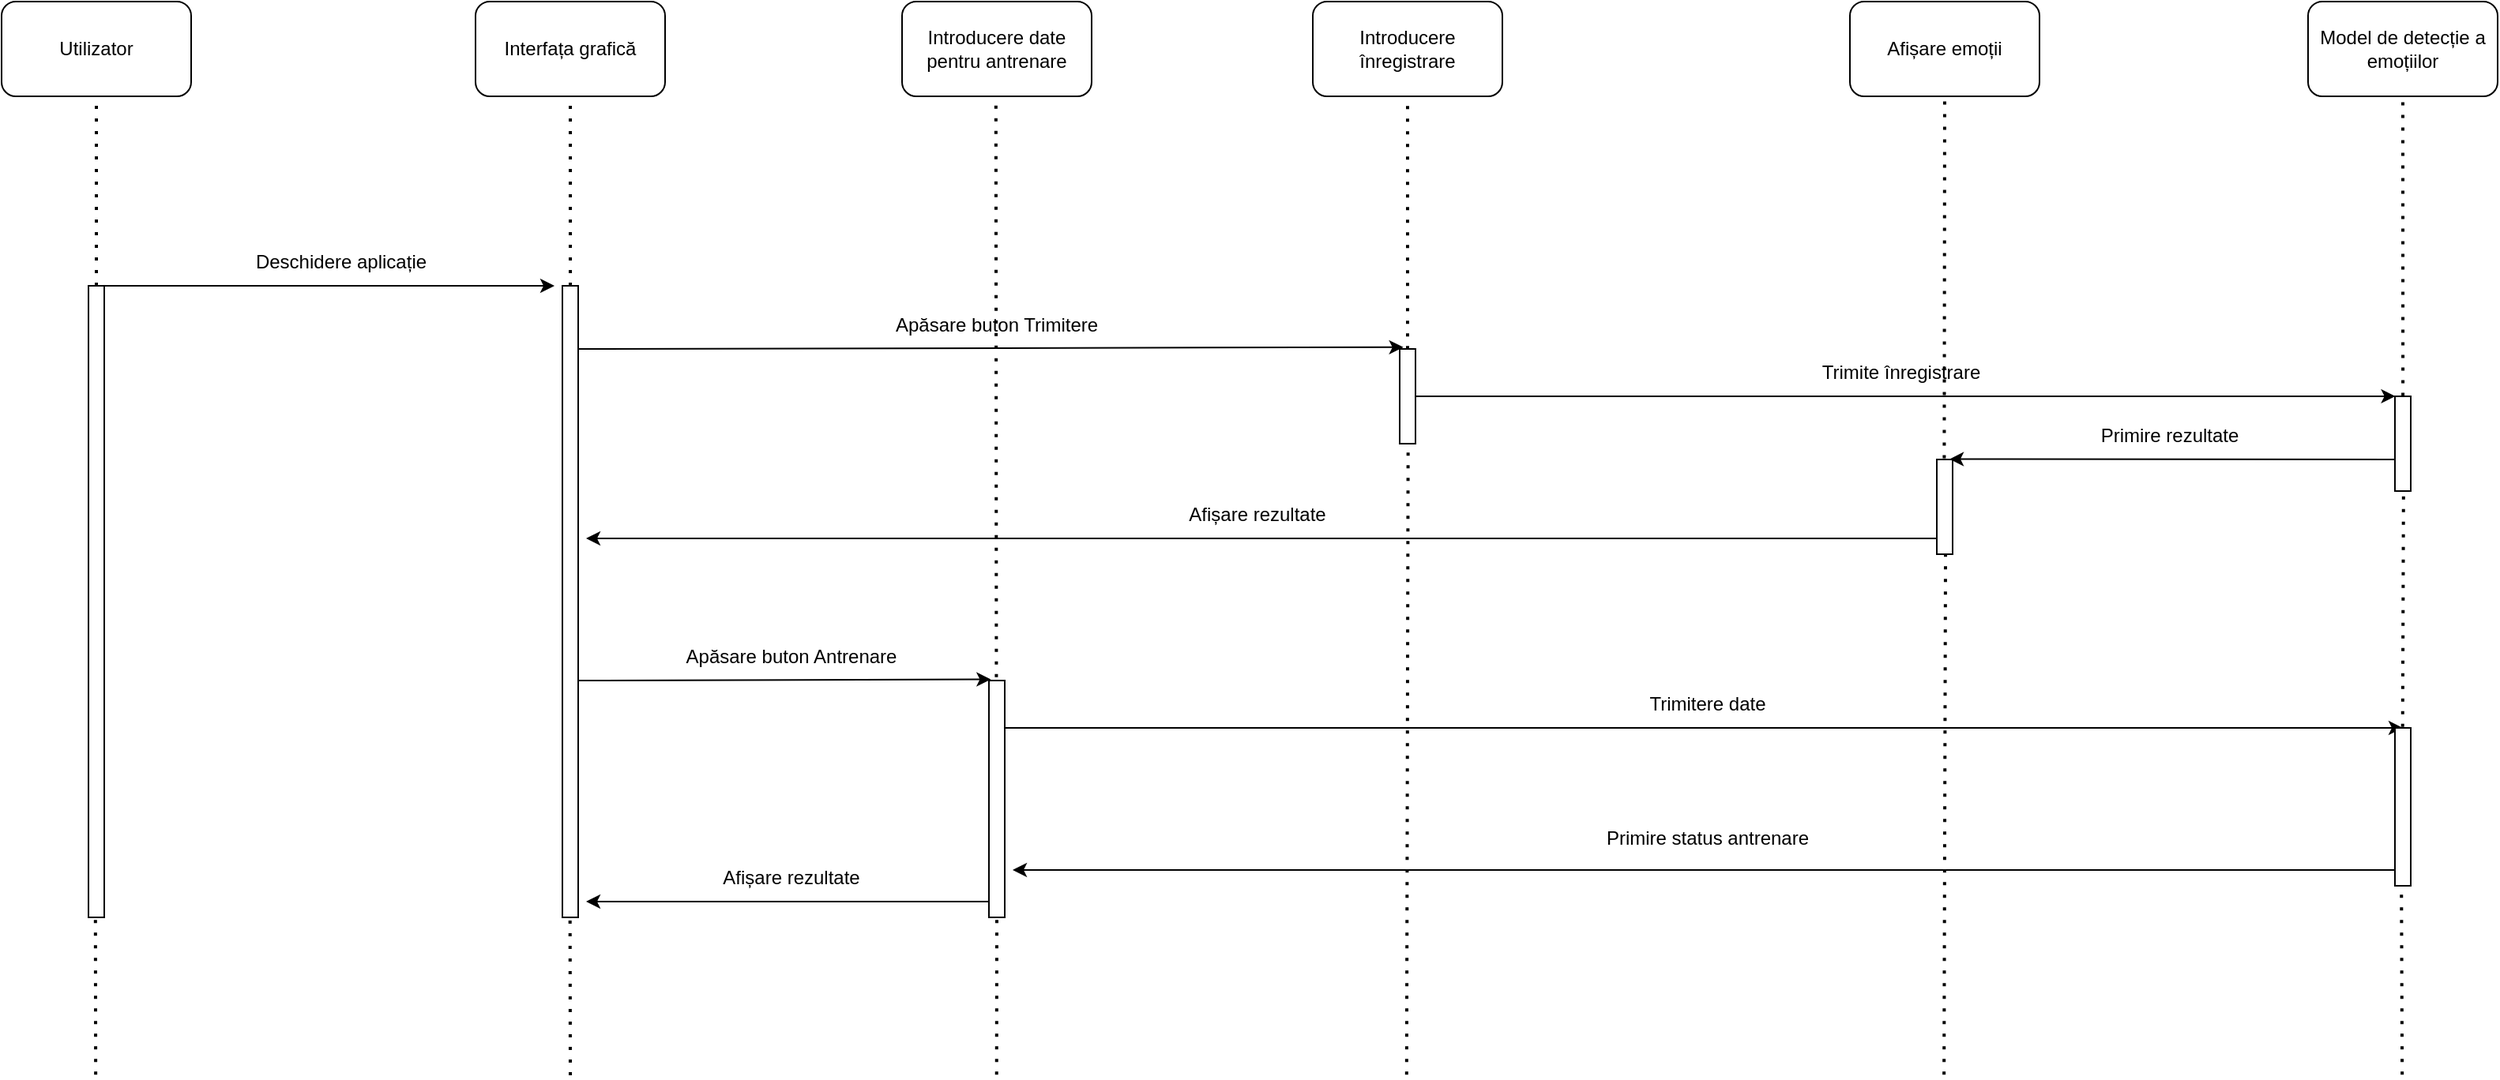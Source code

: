 <mxfile version="20.7.4" type="device"><diagram id="kgpKYQtTHZ0yAKxKKP6v" name="Page-1"><mxGraphModel dx="607" dy="367" grid="1" gridSize="10" guides="1" tooltips="1" connect="1" arrows="1" fold="1" page="1" pageScale="1" pageWidth="850" pageHeight="1100" math="0" shadow="0"><root><mxCell id="0"/><mxCell id="1" parent="0"/><mxCell id="aHb5kSLDLk11JFTJ4tIE-1" value="Utilizator" style="rounded=1;whiteSpace=wrap;html=1;" vertex="1" parent="1"><mxGeometry x="80" y="100" width="120" height="60" as="geometry"/></mxCell><mxCell id="aHb5kSLDLk11JFTJ4tIE-2" value="Interfața grafică" style="rounded=1;whiteSpace=wrap;html=1;" vertex="1" parent="1"><mxGeometry x="380" y="100" width="120" height="60" as="geometry"/></mxCell><mxCell id="aHb5kSLDLk11JFTJ4tIE-3" value="Introducere înregistrare" style="rounded=1;whiteSpace=wrap;html=1;" vertex="1" parent="1"><mxGeometry x="910" y="100" width="120" height="60" as="geometry"/></mxCell><mxCell id="aHb5kSLDLk11JFTJ4tIE-4" value="" style="endArrow=none;dashed=1;html=1;dashPattern=1 3;strokeWidth=2;rounded=0;entryX=0.5;entryY=1;entryDx=0;entryDy=0;" edge="1" parent="1" target="aHb5kSLDLk11JFTJ4tIE-1"><mxGeometry width="50" height="50" relative="1" as="geometry"><mxPoint x="140" y="280" as="sourcePoint"/><mxPoint x="160" y="220" as="targetPoint"/></mxGeometry></mxCell><mxCell id="aHb5kSLDLk11JFTJ4tIE-5" value="" style="endArrow=none;dashed=1;html=1;dashPattern=1 3;strokeWidth=2;rounded=0;entryX=0.5;entryY=1;entryDx=0;entryDy=0;" edge="1" parent="1" target="aHb5kSLDLk11JFTJ4tIE-2"><mxGeometry x="0.273" y="-230" width="50" height="50" relative="1" as="geometry"><mxPoint x="440" y="280" as="sourcePoint"/><mxPoint x="150" y="170" as="targetPoint"/><mxPoint as="offset"/></mxGeometry></mxCell><mxCell id="aHb5kSLDLk11JFTJ4tIE-6" value="" style="endArrow=none;dashed=1;html=1;dashPattern=1 3;strokeWidth=2;rounded=0;entryX=0.5;entryY=1;entryDx=0;entryDy=0;exitX=0.5;exitY=0.003;exitDx=0;exitDy=0;exitPerimeter=0;" edge="1" parent="1" source="aHb5kSLDLk11JFTJ4tIE-9" target="aHb5kSLDLk11JFTJ4tIE-3"><mxGeometry width="50" height="50" relative="1" as="geometry"><mxPoint x="970" y="280" as="sourcePoint"/><mxPoint x="380" y="180" as="targetPoint"/></mxGeometry></mxCell><mxCell id="aHb5kSLDLk11JFTJ4tIE-7" value="" style="html=1;points=[];perimeter=orthogonalPerimeter;" vertex="1" parent="1"><mxGeometry x="135" y="280" width="10" height="400" as="geometry"/></mxCell><mxCell id="aHb5kSLDLk11JFTJ4tIE-8" value="" style="html=1;points=[];perimeter=orthogonalPerimeter;" vertex="1" parent="1"><mxGeometry x="435" y="280" width="10" height="400" as="geometry"/></mxCell><mxCell id="aHb5kSLDLk11JFTJ4tIE-9" value="" style="html=1;points=[];perimeter=orthogonalPerimeter;" vertex="1" parent="1"><mxGeometry x="965" y="320" width="10" height="60" as="geometry"/></mxCell><mxCell id="aHb5kSLDLk11JFTJ4tIE-11" value="" style="endArrow=classic;html=1;rounded=0;" edge="1" parent="1" source="aHb5kSLDLk11JFTJ4tIE-7"><mxGeometry width="50" height="50" relative="1" as="geometry"><mxPoint x="200" y="300" as="sourcePoint"/><mxPoint x="430" y="280" as="targetPoint"/></mxGeometry></mxCell><mxCell id="aHb5kSLDLk11JFTJ4tIE-12" value="Deschidere aplicație" style="text;html=1;strokeColor=none;fillColor=none;align=center;verticalAlign=middle;whiteSpace=wrap;rounded=0;" vertex="1" parent="1"><mxGeometry x="230" y="250" width="130" height="30" as="geometry"/></mxCell><mxCell id="aHb5kSLDLk11JFTJ4tIE-13" value="" style="endArrow=classic;html=1;rounded=0;entryX=0.235;entryY=-0.018;entryDx=0;entryDy=0;entryPerimeter=0;" edge="1" parent="1" target="aHb5kSLDLk11JFTJ4tIE-9"><mxGeometry width="50" height="50" relative="1" as="geometry"><mxPoint x="445" y="320" as="sourcePoint"/><mxPoint x="950" y="320" as="targetPoint"/></mxGeometry></mxCell><mxCell id="aHb5kSLDLk11JFTJ4tIE-17" value="Apăsare buton Trimitere" style="text;html=1;strokeColor=none;fillColor=none;align=center;verticalAlign=middle;whiteSpace=wrap;rounded=0;" vertex="1" parent="1"><mxGeometry x="640" y="290" width="140" height="30" as="geometry"/></mxCell><mxCell id="aHb5kSLDLk11JFTJ4tIE-18" value="Afișare emoții" style="rounded=1;whiteSpace=wrap;html=1;" vertex="1" parent="1"><mxGeometry x="1250" y="100" width="120" height="60" as="geometry"/></mxCell><mxCell id="aHb5kSLDLk11JFTJ4tIE-19" value="" style="endArrow=none;dashed=1;html=1;dashPattern=1 3;strokeWidth=2;rounded=0;entryX=0.5;entryY=1;entryDx=0;entryDy=0;exitX=0.471;exitY=-0.012;exitDx=0;exitDy=0;exitPerimeter=0;" edge="1" parent="1" source="aHb5kSLDLk11JFTJ4tIE-20"><mxGeometry width="50" height="50" relative="1" as="geometry"><mxPoint x="1310" y="280" as="sourcePoint"/><mxPoint x="1310" y="160" as="targetPoint"/></mxGeometry></mxCell><mxCell id="aHb5kSLDLk11JFTJ4tIE-20" value="" style="html=1;points=[];perimeter=orthogonalPerimeter;" vertex="1" parent="1"><mxGeometry x="1305" y="390" width="10" height="60" as="geometry"/></mxCell><mxCell id="aHb5kSLDLk11JFTJ4tIE-21" value="Model de detecție a emoțiilor" style="rounded=1;whiteSpace=wrap;html=1;" vertex="1" parent="1"><mxGeometry x="1540" y="100" width="120" height="60" as="geometry"/></mxCell><mxCell id="aHb5kSLDLk11JFTJ4tIE-22" value="" style="endArrow=none;dashed=1;html=1;dashPattern=1 3;strokeWidth=2;rounded=0;entryX=0.5;entryY=1;entryDx=0;entryDy=0;exitX=0.505;exitY=-0.004;exitDx=0;exitDy=0;exitPerimeter=0;" edge="1" parent="1" source="aHb5kSLDLk11JFTJ4tIE-23"><mxGeometry width="50" height="50" relative="1" as="geometry"><mxPoint x="1600" y="280" as="sourcePoint"/><mxPoint x="1600" y="160" as="targetPoint"/></mxGeometry></mxCell><mxCell id="aHb5kSLDLk11JFTJ4tIE-23" value="" style="html=1;points=[];perimeter=orthogonalPerimeter;" vertex="1" parent="1"><mxGeometry x="1595" y="350" width="10" height="60" as="geometry"/></mxCell><mxCell id="aHb5kSLDLk11JFTJ4tIE-24" value="" style="endArrow=classic;html=1;rounded=0;exitX=1.5;exitY=0.114;exitDx=0;exitDy=0;exitPerimeter=0;entryX=0.029;entryY=-0.001;entryDx=0;entryDy=0;entryPerimeter=0;" edge="1" parent="1" target="aHb5kSLDLk11JFTJ4tIE-23"><mxGeometry width="50" height="50" relative="1" as="geometry"><mxPoint x="975" y="350" as="sourcePoint"/><mxPoint x="1590" y="350" as="targetPoint"/></mxGeometry></mxCell><mxCell id="aHb5kSLDLk11JFTJ4tIE-25" value="" style="endArrow=classic;html=1;rounded=0;entryX=0.8;entryY=-0.004;entryDx=0;entryDy=0;entryPerimeter=0;" edge="1" parent="1" target="aHb5kSLDLk11JFTJ4tIE-20"><mxGeometry width="50" height="50" relative="1" as="geometry"><mxPoint x="1595" y="390" as="sourcePoint"/><mxPoint x="1320" y="390" as="targetPoint"/></mxGeometry></mxCell><mxCell id="aHb5kSLDLk11JFTJ4tIE-26" value="Trimite înregistrare" style="text;html=1;strokeColor=none;fillColor=none;align=center;verticalAlign=middle;whiteSpace=wrap;rounded=0;" vertex="1" parent="1"><mxGeometry x="1220" y="320" width="125" height="30" as="geometry"/></mxCell><mxCell id="aHb5kSLDLk11JFTJ4tIE-28" value="Primire rezultate" style="text;html=1;strokeColor=none;fillColor=none;align=center;verticalAlign=middle;whiteSpace=wrap;rounded=0;" vertex="1" parent="1"><mxGeometry x="1390" y="360" width="125" height="30" as="geometry"/></mxCell><mxCell id="aHb5kSLDLk11JFTJ4tIE-29" value="Introducere date pentru antrenare" style="rounded=1;whiteSpace=wrap;html=1;" vertex="1" parent="1"><mxGeometry x="650" y="100" width="120" height="60" as="geometry"/></mxCell><mxCell id="aHb5kSLDLk11JFTJ4tIE-30" value="" style="endArrow=none;dashed=1;html=1;dashPattern=1 3;strokeWidth=2;rounded=0;entryX=0.5;entryY=1;entryDx=0;entryDy=0;exitX=0.471;exitY=-0.014;exitDx=0;exitDy=0;exitPerimeter=0;" edge="1" parent="1" source="aHb5kSLDLk11JFTJ4tIE-31"><mxGeometry width="50" height="50" relative="1" as="geometry"><mxPoint x="709.41" y="280" as="sourcePoint"/><mxPoint x="709.41" y="160" as="targetPoint"/></mxGeometry></mxCell><mxCell id="aHb5kSLDLk11JFTJ4tIE-31" value="" style="html=1;points=[];perimeter=orthogonalPerimeter;" vertex="1" parent="1"><mxGeometry x="705" y="530" width="10" height="150" as="geometry"/></mxCell><mxCell id="aHb5kSLDLk11JFTJ4tIE-32" value="" style="endArrow=classic;html=1;rounded=0;" edge="1" parent="1"><mxGeometry width="50" height="50" relative="1" as="geometry"><mxPoint x="1305" y="440" as="sourcePoint"/><mxPoint x="450" y="440" as="targetPoint"/></mxGeometry></mxCell><mxCell id="aHb5kSLDLk11JFTJ4tIE-33" value="Afișare rezultate" style="text;html=1;strokeColor=none;fillColor=none;align=center;verticalAlign=middle;whiteSpace=wrap;rounded=0;" vertex="1" parent="1"><mxGeometry x="820" y="410" width="110" height="30" as="geometry"/></mxCell><mxCell id="aHb5kSLDLk11JFTJ4tIE-34" value="" style="endArrow=none;dashed=1;html=1;dashPattern=1 3;strokeWidth=2;rounded=0;entryX=0.484;entryY=1.001;entryDx=0;entryDy=0;entryPerimeter=0;" edge="1" parent="1" target="aHb5kSLDLk11JFTJ4tIE-8"><mxGeometry x="0.273" y="-230" width="50" height="50" relative="1" as="geometry"><mxPoint x="440" y="780" as="sourcePoint"/><mxPoint x="439" y="630" as="targetPoint"/><mxPoint as="offset"/></mxGeometry></mxCell><mxCell id="aHb5kSLDLk11JFTJ4tIE-35" value="" style="endArrow=classic;html=1;rounded=0;entryX=0.118;entryY=-0.005;entryDx=0;entryDy=0;entryPerimeter=0;" edge="1" parent="1" target="aHb5kSLDLk11JFTJ4tIE-31"><mxGeometry width="50" height="50" relative="1" as="geometry"><mxPoint x="445" y="530" as="sourcePoint"/><mxPoint x="635" y="530" as="targetPoint"/></mxGeometry></mxCell><mxCell id="aHb5kSLDLk11JFTJ4tIE-36" value="Apăsare buton Antrenare" style="text;html=1;strokeColor=none;fillColor=none;align=center;verticalAlign=middle;whiteSpace=wrap;rounded=0;" vertex="1" parent="1"><mxGeometry x="500" y="500" width="160" height="30" as="geometry"/></mxCell><mxCell id="aHb5kSLDLk11JFTJ4tIE-37" value="" style="endArrow=classic;html=1;rounded=0;entryX=0.5;entryY=0;entryDx=0;entryDy=0;entryPerimeter=0;" edge="1" parent="1" target="aHb5kSLDLk11JFTJ4tIE-38"><mxGeometry width="50" height="50" relative="1" as="geometry"><mxPoint x="715" y="560" as="sourcePoint"/><mxPoint x="1590" y="560" as="targetPoint"/></mxGeometry></mxCell><mxCell id="aHb5kSLDLk11JFTJ4tIE-38" value="" style="html=1;points=[];perimeter=orthogonalPerimeter;" vertex="1" parent="1"><mxGeometry x="1595" y="560" width="10" height="100" as="geometry"/></mxCell><mxCell id="aHb5kSLDLk11JFTJ4tIE-39" value="Trimitere date" style="text;html=1;strokeColor=none;fillColor=none;align=center;verticalAlign=middle;whiteSpace=wrap;rounded=0;" vertex="1" parent="1"><mxGeometry x="1110" y="530" width="100" height="30" as="geometry"/></mxCell><mxCell id="aHb5kSLDLk11JFTJ4tIE-40" value="" style="endArrow=classic;html=1;rounded=0;" edge="1" parent="1"><mxGeometry width="50" height="50" relative="1" as="geometry"><mxPoint x="1595" y="650" as="sourcePoint"/><mxPoint x="720" y="650" as="targetPoint"/></mxGeometry></mxCell><mxCell id="aHb5kSLDLk11JFTJ4tIE-41" value="Primire status antrenare" style="text;html=1;strokeColor=none;fillColor=none;align=center;verticalAlign=middle;whiteSpace=wrap;rounded=0;" vertex="1" parent="1"><mxGeometry x="1090" y="615" width="140" height="30" as="geometry"/></mxCell><mxCell id="aHb5kSLDLk11JFTJ4tIE-42" value="" style="endArrow=classic;html=1;rounded=0;" edge="1" parent="1"><mxGeometry width="50" height="50" relative="1" as="geometry"><mxPoint x="705" y="670" as="sourcePoint"/><mxPoint x="450" y="670" as="targetPoint"/></mxGeometry></mxCell><mxCell id="aHb5kSLDLk11JFTJ4tIE-43" value="Afișare rezultate" style="text;html=1;strokeColor=none;fillColor=none;align=center;verticalAlign=middle;whiteSpace=wrap;rounded=0;" vertex="1" parent="1"><mxGeometry x="500" y="640" width="160" height="30" as="geometry"/></mxCell><mxCell id="aHb5kSLDLk11JFTJ4tIE-44" value="" style="endArrow=none;dashed=1;html=1;dashPattern=1 3;strokeWidth=2;rounded=0;entryX=0.484;entryY=1.001;entryDx=0;entryDy=0;entryPerimeter=0;" edge="1" parent="1"><mxGeometry x="0.273" y="-230" width="50" height="50" relative="1" as="geometry"><mxPoint x="139.57" y="779.6" as="sourcePoint"/><mxPoint x="139.41" y="680.0" as="targetPoint"/><mxPoint as="offset"/></mxGeometry></mxCell><mxCell id="aHb5kSLDLk11JFTJ4tIE-46" value="" style="endArrow=none;dashed=1;html=1;dashPattern=1 3;strokeWidth=2;rounded=0;" edge="1" parent="1"><mxGeometry x="0.273" y="-230" width="50" height="50" relative="1" as="geometry"><mxPoint x="709.87" y="779.6" as="sourcePoint"/><mxPoint x="710" y="680" as="targetPoint"/><mxPoint as="offset"/></mxGeometry></mxCell><mxCell id="aHb5kSLDLk11JFTJ4tIE-47" value="" style="endArrow=none;dashed=1;html=1;dashPattern=1 3;strokeWidth=2;rounded=0;entryX=0.552;entryY=0.994;entryDx=0;entryDy=0;entryPerimeter=0;" edge="1" parent="1" target="aHb5kSLDLk11JFTJ4tIE-20"><mxGeometry x="0.273" y="-230" width="50" height="50" relative="1" as="geometry"><mxPoint x="1309.57" y="779.6" as="sourcePoint"/><mxPoint x="1309.41" y="680.0" as="targetPoint"/><mxPoint as="offset"/></mxGeometry></mxCell><mxCell id="aHb5kSLDLk11JFTJ4tIE-48" value="" style="endArrow=none;dashed=1;html=1;dashPattern=1 3;strokeWidth=2;rounded=0;entryX=0.41;entryY=0.999;entryDx=0;entryDy=0;entryPerimeter=0;" edge="1" parent="1" target="aHb5kSLDLk11JFTJ4tIE-38"><mxGeometry x="0.273" y="-230" width="50" height="50" relative="1" as="geometry"><mxPoint x="1599.57" y="779.6" as="sourcePoint"/><mxPoint x="1599.41" y="680" as="targetPoint"/><mxPoint as="offset"/></mxGeometry></mxCell><mxCell id="aHb5kSLDLk11JFTJ4tIE-49" value="" style="endArrow=none;dashed=1;html=1;dashPattern=1 3;strokeWidth=2;rounded=0;entryX=0.533;entryY=1.061;entryDx=0;entryDy=0;entryPerimeter=0;" edge="1" parent="1" target="aHb5kSLDLk11JFTJ4tIE-9"><mxGeometry x="0.273" y="-230" width="50" height="50" relative="1" as="geometry"><mxPoint x="969.41" y="779.6" as="sourcePoint"/><mxPoint x="969.54" y="680" as="targetPoint"/><mxPoint as="offset"/></mxGeometry></mxCell><mxCell id="aHb5kSLDLk11JFTJ4tIE-50" value="" style="endArrow=none;dashed=1;html=1;dashPattern=1 3;strokeWidth=2;rounded=0;entryX=0.543;entryY=1.014;entryDx=0;entryDy=0;entryPerimeter=0;exitX=0.486;exitY=-0.006;exitDx=0;exitDy=0;exitPerimeter=0;" edge="1" parent="1" source="aHb5kSLDLk11JFTJ4tIE-38" target="aHb5kSLDLk11JFTJ4tIE-23"><mxGeometry x="0.273" y="-230" width="50" height="50" relative="1" as="geometry"><mxPoint x="1640.47" y="519.7" as="sourcePoint"/><mxPoint x="1640" y="400.0" as="targetPoint"/><mxPoint as="offset"/></mxGeometry></mxCell></root></mxGraphModel></diagram></mxfile>
